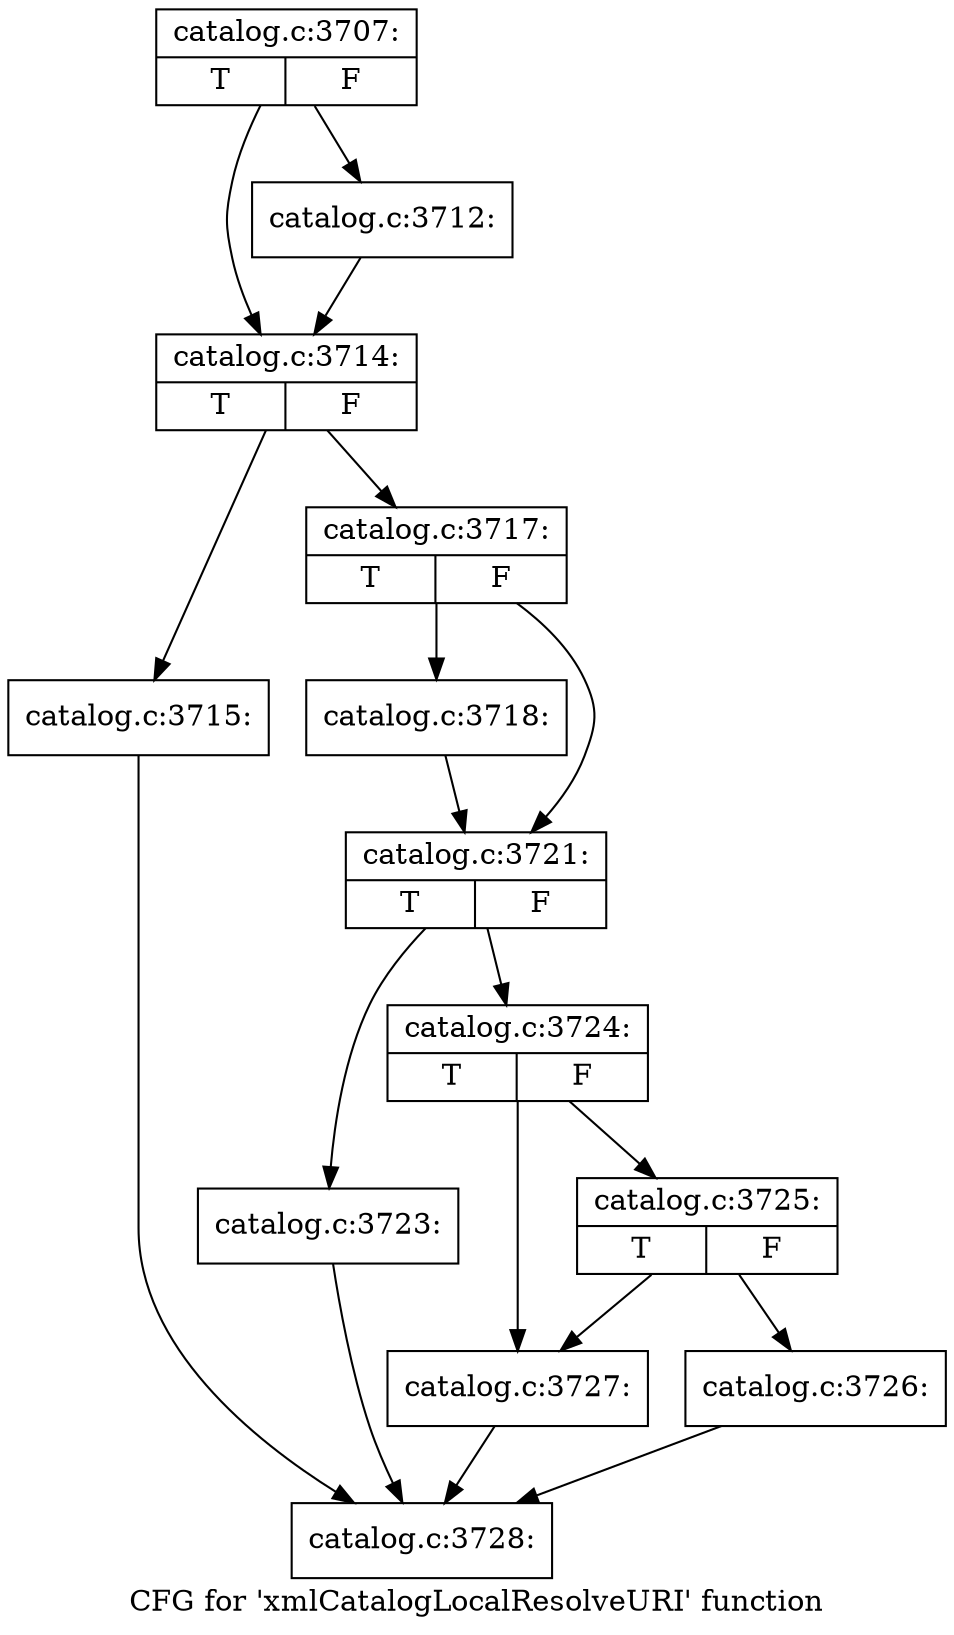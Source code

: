 digraph "CFG for 'xmlCatalogLocalResolveURI' function" {
	label="CFG for 'xmlCatalogLocalResolveURI' function";

	Node0x394e200 [shape=record,label="{catalog.c:3707:|{<s0>T|<s1>F}}"];
	Node0x394e200 -> Node0x3955d70;
	Node0x394e200 -> Node0x3955d20;
	Node0x3955d20 [shape=record,label="{catalog.c:3712:}"];
	Node0x3955d20 -> Node0x3955d70;
	Node0x3955d70 [shape=record,label="{catalog.c:3714:|{<s0>T|<s1>F}}"];
	Node0x3955d70 -> Node0x3956130;
	Node0x3955d70 -> Node0x3956180;
	Node0x3956130 [shape=record,label="{catalog.c:3715:}"];
	Node0x3956130 -> Node0x3955250;
	Node0x3956180 [shape=record,label="{catalog.c:3717:|{<s0>T|<s1>F}}"];
	Node0x3956180 -> Node0x39565e0;
	Node0x3956180 -> Node0x3956630;
	Node0x39565e0 [shape=record,label="{catalog.c:3718:}"];
	Node0x39565e0 -> Node0x3956630;
	Node0x3956630 [shape=record,label="{catalog.c:3721:|{<s0>T|<s1>F}}"];
	Node0x3956630 -> Node0x3956ea0;
	Node0x3956630 -> Node0x3956ef0;
	Node0x3956ea0 [shape=record,label="{catalog.c:3723:}"];
	Node0x3956ea0 -> Node0x3955250;
	Node0x3956ef0 [shape=record,label="{catalog.c:3724:|{<s0>T|<s1>F}}"];
	Node0x3956ef0 -> Node0x39576c0;
	Node0x3956ef0 -> Node0x3957670;
	Node0x39576c0 [shape=record,label="{catalog.c:3725:|{<s0>T|<s1>F}}"];
	Node0x39576c0 -> Node0x3957620;
	Node0x39576c0 -> Node0x3957670;
	Node0x3957620 [shape=record,label="{catalog.c:3726:}"];
	Node0x3957620 -> Node0x3955250;
	Node0x3957670 [shape=record,label="{catalog.c:3727:}"];
	Node0x3957670 -> Node0x3955250;
	Node0x3955250 [shape=record,label="{catalog.c:3728:}"];
}
